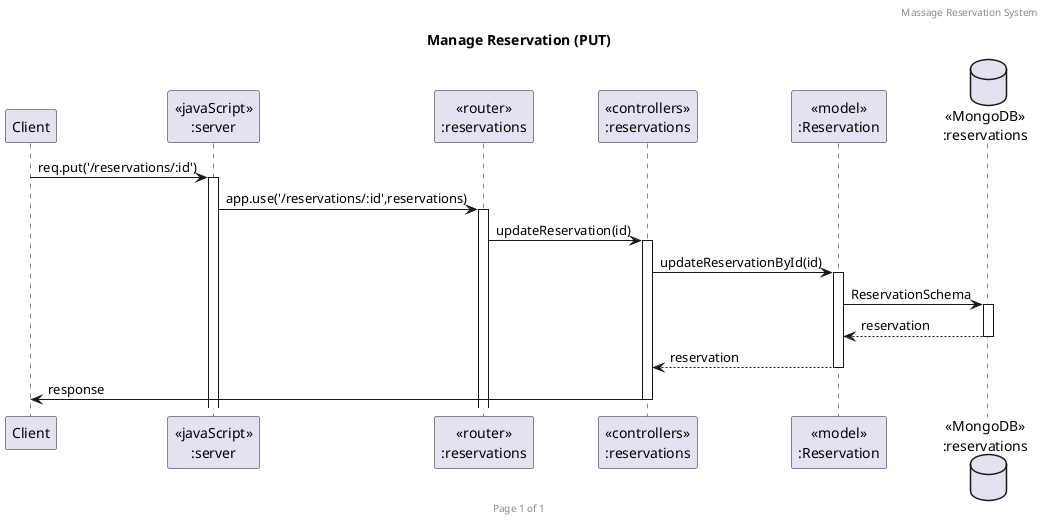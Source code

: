 @startuml Manage Reservation (PUT)

header Massage Reservation System
footer Page %page% of %lastpage%
title "Manage Reservation (PUT)"

participant "Client" as client
participant "<<javaScript>>\n:server" as server
participant "<<router>>\n:reservations" as routerReservations
participant "<<controllers>>\n:reservations" as controllersReservations
participant "<<model>>\n:Reservation" as modelReservation
database "<<MongoDB>>\n:reservations" as ReservationsDatabase

client->server ++:req.put('/reservations/:id')
server->routerReservations ++:app.use('/reservations/:id',reservations)
routerReservations -> controllersReservations ++:updateReservation(id)
controllersReservations->modelReservation ++:updateReservationById(id)
modelReservation ->ReservationsDatabase ++: ReservationSchema
ReservationsDatabase --> modelReservation --: reservation
controllersReservations <-- modelReservation --:reservation
controllersReservations->client --:response

@enduml